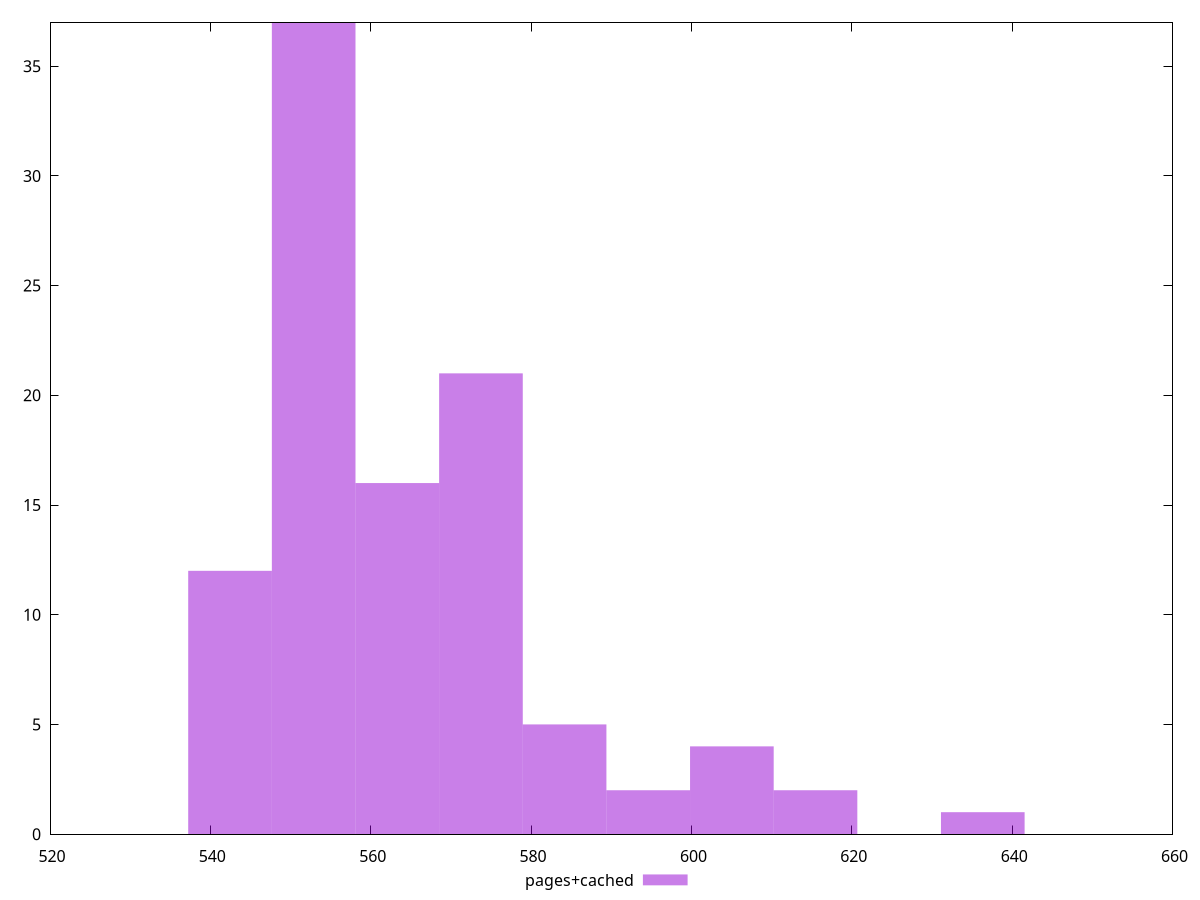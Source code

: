 $_pagesCached <<EOF
573.7484922420869 21
605.0438645462007 4
552.8849107060109 37
563.3167014740488 16
542.453119937973 12
636.3392368503145 1
584.1802830101248 5
615.4756553142386 2
594.6120737781627 2
EOF
set key outside below
set terminal pngcairo
set output "report_00005_2020-11-02T22-26-11.212Z/bootup-time/pages+cached//raw_hist.png"
set yrange [0:37]
set boxwidth 10.431790768037942
set style fill transparent solid 0.5 noborder
plot $_pagesCached title "pages+cached" with boxes ,